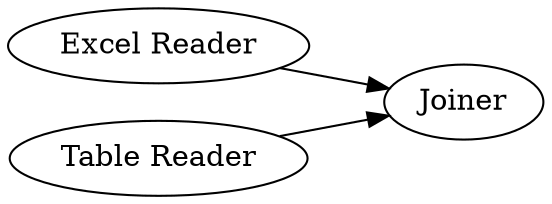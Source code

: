 digraph {
	290 -> 292
	291 -> 292
	291 [label="Table Reader"]
	292 [label=Joiner]
	290 [label="Excel Reader"]
	rankdir=LR
}
